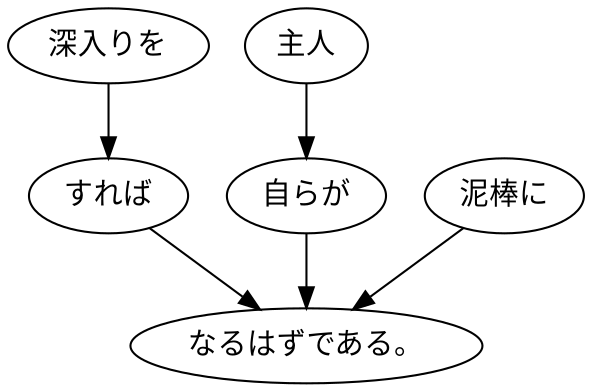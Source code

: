 digraph graph4972 {
	node0 [label="深入りを"];
	node1 [label="すれば"];
	node2 [label="主人"];
	node3 [label="自らが"];
	node4 [label="泥棒に"];
	node5 [label="なるはずである。"];
	node0 -> node1;
	node1 -> node5;
	node2 -> node3;
	node3 -> node5;
	node4 -> node5;
}
